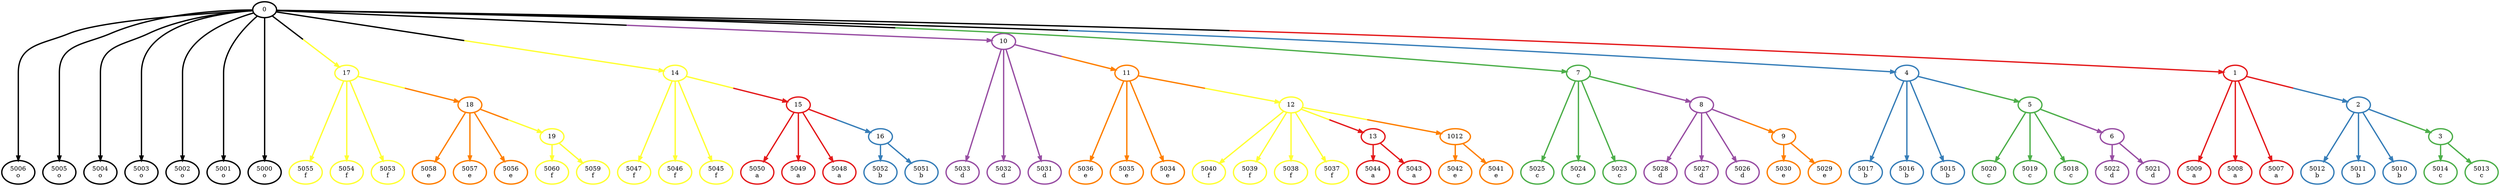 digraph T {
	{
		rank=same
		81 [penwidth=3,colorscheme=set19,color=6,label="5060\nf"]
		80 [penwidth=3,colorscheme=set19,color=6,label="5059\nf"]
		79 [penwidth=3,colorscheme=set19,color=5,label="5058\ne"]
		78 [penwidth=3,colorscheme=set19,color=5,label="5057\ne"]
		77 [penwidth=3,colorscheme=set19,color=5,label="5056\ne"]
		75 [penwidth=3,colorscheme=set19,color=6,label="5055\nf"]
		74 [penwidth=3,colorscheme=set19,color=6,label="5054\nf"]
		73 [penwidth=3,colorscheme=set19,color=6,label="5053\nf"]
		71 [penwidth=3,colorscheme=set19,color=2,label="5052\nb"]
		70 [penwidth=3,colorscheme=set19,color=2,label="5051\nb"]
		69 [penwidth=3,colorscheme=set19,color=1,label="5050\na"]
		68 [penwidth=3,colorscheme=set19,color=1,label="5049\na"]
		67 [penwidth=3,colorscheme=set19,color=1,label="5048\na"]
		65 [penwidth=3,colorscheme=set19,color=6,label="5047\nf"]
		64 [penwidth=3,colorscheme=set19,color=6,label="5046\nf"]
		63 [penwidth=3,colorscheme=set19,color=6,label="5045\nf"]
		61 [penwidth=3,colorscheme=set19,color=1,label="5044\na"]
		60 [penwidth=3,colorscheme=set19,color=1,label="5043\na"]
		59 [penwidth=3,colorscheme=set19,color=5,label="5042\ne"]
		58 [penwidth=3,colorscheme=set19,color=5,label="5041\ne"]
		57 [penwidth=3,colorscheme=set19,color=6,label="5040\nf"]
		56 [penwidth=3,colorscheme=set19,color=6,label="5039\nf"]
		55 [penwidth=3,colorscheme=set19,color=6,label="5038\nf"]
		54 [penwidth=3,colorscheme=set19,color=6,label="5037\nf"]
		51 [penwidth=3,colorscheme=set19,color=5,label="5036\ne"]
		50 [penwidth=3,colorscheme=set19,color=5,label="5035\ne"]
		49 [penwidth=3,colorscheme=set19,color=5,label="5034\ne"]
		47 [penwidth=3,colorscheme=set19,color=4,label="5033\nd"]
		46 [penwidth=3,colorscheme=set19,color=4,label="5032\nd"]
		45 [penwidth=3,colorscheme=set19,color=4,label="5031\nd"]
		43 [penwidth=3,colorscheme=set19,color=5,label="5030\ne"]
		42 [penwidth=3,colorscheme=set19,color=5,label="5029\ne"]
		41 [penwidth=3,colorscheme=set19,color=4,label="5028\nd"]
		40 [penwidth=3,colorscheme=set19,color=4,label="5027\nd"]
		39 [penwidth=3,colorscheme=set19,color=4,label="5026\nd"]
		37 [penwidth=3,colorscheme=set19,color=3,label="5025\nc"]
		36 [penwidth=3,colorscheme=set19,color=3,label="5024\nc"]
		35 [penwidth=3,colorscheme=set19,color=3,label="5023\nc"]
		33 [penwidth=3,colorscheme=set19,color=4,label="5022\nd"]
		32 [penwidth=3,colorscheme=set19,color=4,label="5021\nd"]
		31 [penwidth=3,colorscheme=set19,color=3,label="5020\nc"]
		30 [penwidth=3,colorscheme=set19,color=3,label="5019\nc"]
		29 [penwidth=3,colorscheme=set19,color=3,label="5018\nc"]
		27 [penwidth=3,colorscheme=set19,color=2,label="5017\nb"]
		26 [penwidth=3,colorscheme=set19,color=2,label="5016\nb"]
		25 [penwidth=3,colorscheme=set19,color=2,label="5015\nb"]
		23 [penwidth=3,colorscheme=set19,color=3,label="5014\nc"]
		22 [penwidth=3,colorscheme=set19,color=3,label="5013\nc"]
		21 [penwidth=3,colorscheme=set19,color=2,label="5012\nb"]
		20 [penwidth=3,colorscheme=set19,color=2,label="5011\nb"]
		19 [penwidth=3,colorscheme=set19,color=2,label="5010\nb"]
		17 [penwidth=3,colorscheme=set19,color=1,label="5009\na"]
		16 [penwidth=3,colorscheme=set19,color=1,label="5008\na"]
		15 [penwidth=3,colorscheme=set19,color=1,label="5007\na"]
		13 [penwidth=3,colorscheme=set19,color=889575376,label="5006\no"]
		12 [penwidth=3,colorscheme=set19,color=889575376,label="5005\no"]
		11 [penwidth=3,colorscheme=set19,color=889575376,label="5004\no"]
		10 [penwidth=3,colorscheme=set19,color=889575376,label="5003\no"]
		9 [penwidth=3,colorscheme=set19,color=889575376,label="5002\no"]
		8 [penwidth=3,colorscheme=set19,color=889575376,label="5001\no"]
		7 [penwidth=3,colorscheme=set19,color=889575376,label="5000\no"]
	}
	76 [penwidth=3,colorscheme=set19,color=6,label="19"]
	72 [penwidth=3,colorscheme=set19,color=5,label="18"]
	66 [penwidth=3,colorscheme=set19,color=2,label="16"]
	62 [penwidth=3,colorscheme=set19,color=1,label="15"]
	53 [penwidth=3,colorscheme=set19,color=1,label="13"]
	52 [penwidth=3,colorscheme=set19,color=5,label="1012"]
	48 [penwidth=3,colorscheme=set19,color=6,label="12"]
	44 [penwidth=3,colorscheme=set19,color=5,label="11"]
	38 [penwidth=3,colorscheme=set19,color=5,label="9"]
	34 [penwidth=3,colorscheme=set19,color=4,label="8"]
	28 [penwidth=3,colorscheme=set19,color=4,label="6"]
	24 [penwidth=3,colorscheme=set19,color=3,label="5"]
	18 [penwidth=3,colorscheme=set19,color=3,label="3"]
	14 [penwidth=3,colorscheme=set19,color=2,label="2"]
	6 [penwidth=3,colorscheme=set19,color=6,label="17"]
	5 [penwidth=3,colorscheme=set19,color=6,label="14"]
	4 [penwidth=3,colorscheme=set19,color=4,label="10"]
	3 [penwidth=3,colorscheme=set19,color=3,label="7"]
	2 [penwidth=3,colorscheme=set19,color=2,label="4"]
	1 [penwidth=3,colorscheme=set19,color=1,label="1"]
	0 [penwidth=3,colorscheme=set19,color=889575376,label="0"]
	76 -> 81 [penwidth=3,colorscheme=set19,color=6]
	76 -> 80 [penwidth=3,colorscheme=set19,color=6]
	72 -> 79 [penwidth=3,colorscheme=set19,color=5]
	72 -> 78 [penwidth=3,colorscheme=set19,color=5]
	72 -> 77 [penwidth=3,colorscheme=set19,color=5]
	72 -> 76 [penwidth=3,colorscheme=set19,color="5;0.5:6"]
	66 -> 71 [penwidth=3,colorscheme=set19,color=2]
	66 -> 70 [penwidth=3,colorscheme=set19,color=2]
	62 -> 69 [penwidth=3,colorscheme=set19,color=1]
	62 -> 68 [penwidth=3,colorscheme=set19,color=1]
	62 -> 67 [penwidth=3,colorscheme=set19,color=1]
	62 -> 66 [penwidth=3,colorscheme=set19,color="1;0.5:2"]
	53 -> 61 [penwidth=3,colorscheme=set19,color=1]
	53 -> 60 [penwidth=3,colorscheme=set19,color=1]
	52 -> 59 [penwidth=3,colorscheme=set19,color=5]
	52 -> 58 [penwidth=3,colorscheme=set19,color=5]
	48 -> 57 [penwidth=3,colorscheme=set19,color=6]
	48 -> 56 [penwidth=3,colorscheme=set19,color=6]
	48 -> 55 [penwidth=3,colorscheme=set19,color=6]
	48 -> 54 [penwidth=3,colorscheme=set19,color=6]
	48 -> 53 [penwidth=3,colorscheme=set19,color="6;0.5:1"]
	48 -> 52 [penwidth=3,colorscheme=set19,color="6;0.5:5"]
	44 -> 51 [penwidth=3,colorscheme=set19,color=5]
	44 -> 50 [penwidth=3,colorscheme=set19,color=5]
	44 -> 49 [penwidth=3,colorscheme=set19,color=5]
	44 -> 48 [penwidth=3,colorscheme=set19,color="5;0.5:6"]
	38 -> 43 [penwidth=3,colorscheme=set19,color=5]
	38 -> 42 [penwidth=3,colorscheme=set19,color=5]
	34 -> 41 [penwidth=3,colorscheme=set19,color=4]
	34 -> 40 [penwidth=3,colorscheme=set19,color=4]
	34 -> 39 [penwidth=3,colorscheme=set19,color=4]
	34 -> 38 [penwidth=3,colorscheme=set19,color="4;0.5:5"]
	28 -> 33 [penwidth=3,colorscheme=set19,color=4]
	28 -> 32 [penwidth=3,colorscheme=set19,color=4]
	24 -> 31 [penwidth=3,colorscheme=set19,color=3]
	24 -> 30 [penwidth=3,colorscheme=set19,color=3]
	24 -> 29 [penwidth=3,colorscheme=set19,color=3]
	24 -> 28 [penwidth=3,colorscheme=set19,color="3;0.5:4"]
	18 -> 23 [penwidth=3,colorscheme=set19,color=3]
	18 -> 22 [penwidth=3,colorscheme=set19,color=3]
	14 -> 21 [penwidth=3,colorscheme=set19,color=2]
	14 -> 20 [penwidth=3,colorscheme=set19,color=2]
	14 -> 19 [penwidth=3,colorscheme=set19,color=2]
	14 -> 18 [penwidth=3,colorscheme=set19,color="2;0.5:3"]
	6 -> 75 [penwidth=3,colorscheme=set19,color=6]
	6 -> 74 [penwidth=3,colorscheme=set19,color=6]
	6 -> 73 [penwidth=3,colorscheme=set19,color=6]
	6 -> 72 [penwidth=3,colorscheme=set19,color="6;0.5:5"]
	5 -> 65 [penwidth=3,colorscheme=set19,color=6]
	5 -> 64 [penwidth=3,colorscheme=set19,color=6]
	5 -> 63 [penwidth=3,colorscheme=set19,color=6]
	5 -> 62 [penwidth=3,colorscheme=set19,color="6;0.5:1"]
	4 -> 47 [penwidth=3,colorscheme=set19,color=4]
	4 -> 46 [penwidth=3,colorscheme=set19,color=4]
	4 -> 45 [penwidth=3,colorscheme=set19,color=4]
	4 -> 44 [penwidth=3,colorscheme=set19,color="4;0.5:5"]
	3 -> 37 [penwidth=3,colorscheme=set19,color=3]
	3 -> 36 [penwidth=3,colorscheme=set19,color=3]
	3 -> 35 [penwidth=3,colorscheme=set19,color=3]
	3 -> 34 [penwidth=3,colorscheme=set19,color="3;0.5:4"]
	2 -> 27 [penwidth=3,colorscheme=set19,color=2]
	2 -> 26 [penwidth=3,colorscheme=set19,color=2]
	2 -> 25 [penwidth=3,colorscheme=set19,color=2]
	2 -> 24 [penwidth=3,colorscheme=set19,color="2;0.5:3"]
	1 -> 17 [penwidth=3,colorscheme=set19,color=1]
	1 -> 16 [penwidth=3,colorscheme=set19,color=1]
	1 -> 15 [penwidth=3,colorscheme=set19,color=1]
	1 -> 14 [penwidth=3,colorscheme=set19,color="1;0.5:2"]
	0 -> 13 [penwidth=3,colorscheme=set19,color=889575376]
	0 -> 12 [penwidth=3,colorscheme=set19,color=889575376]
	0 -> 11 [penwidth=3,colorscheme=set19,color=889575376]
	0 -> 10 [penwidth=3,colorscheme=set19,color=889575376]
	0 -> 9 [penwidth=3,colorscheme=set19,color=889575376]
	0 -> 8 [penwidth=3,colorscheme=set19,color=889575376]
	0 -> 7 [penwidth=3,colorscheme=set19,color=889575376]
	0 -> 6 [penwidth=3,colorscheme=set19,color="889575376;0.5:6"]
	0 -> 5 [penwidth=3,colorscheme=set19,color="889575376;0.5:6"]
	0 -> 4 [penwidth=3,colorscheme=set19,color="889575376;0.5:4"]
	0 -> 3 [penwidth=3,colorscheme=set19,color="889575376;0.5:3"]
	0 -> 2 [penwidth=3,colorscheme=set19,color="889575376;0.5:2"]
	0 -> 1 [penwidth=3,colorscheme=set19,color="889575376;0.5:1"]
}
